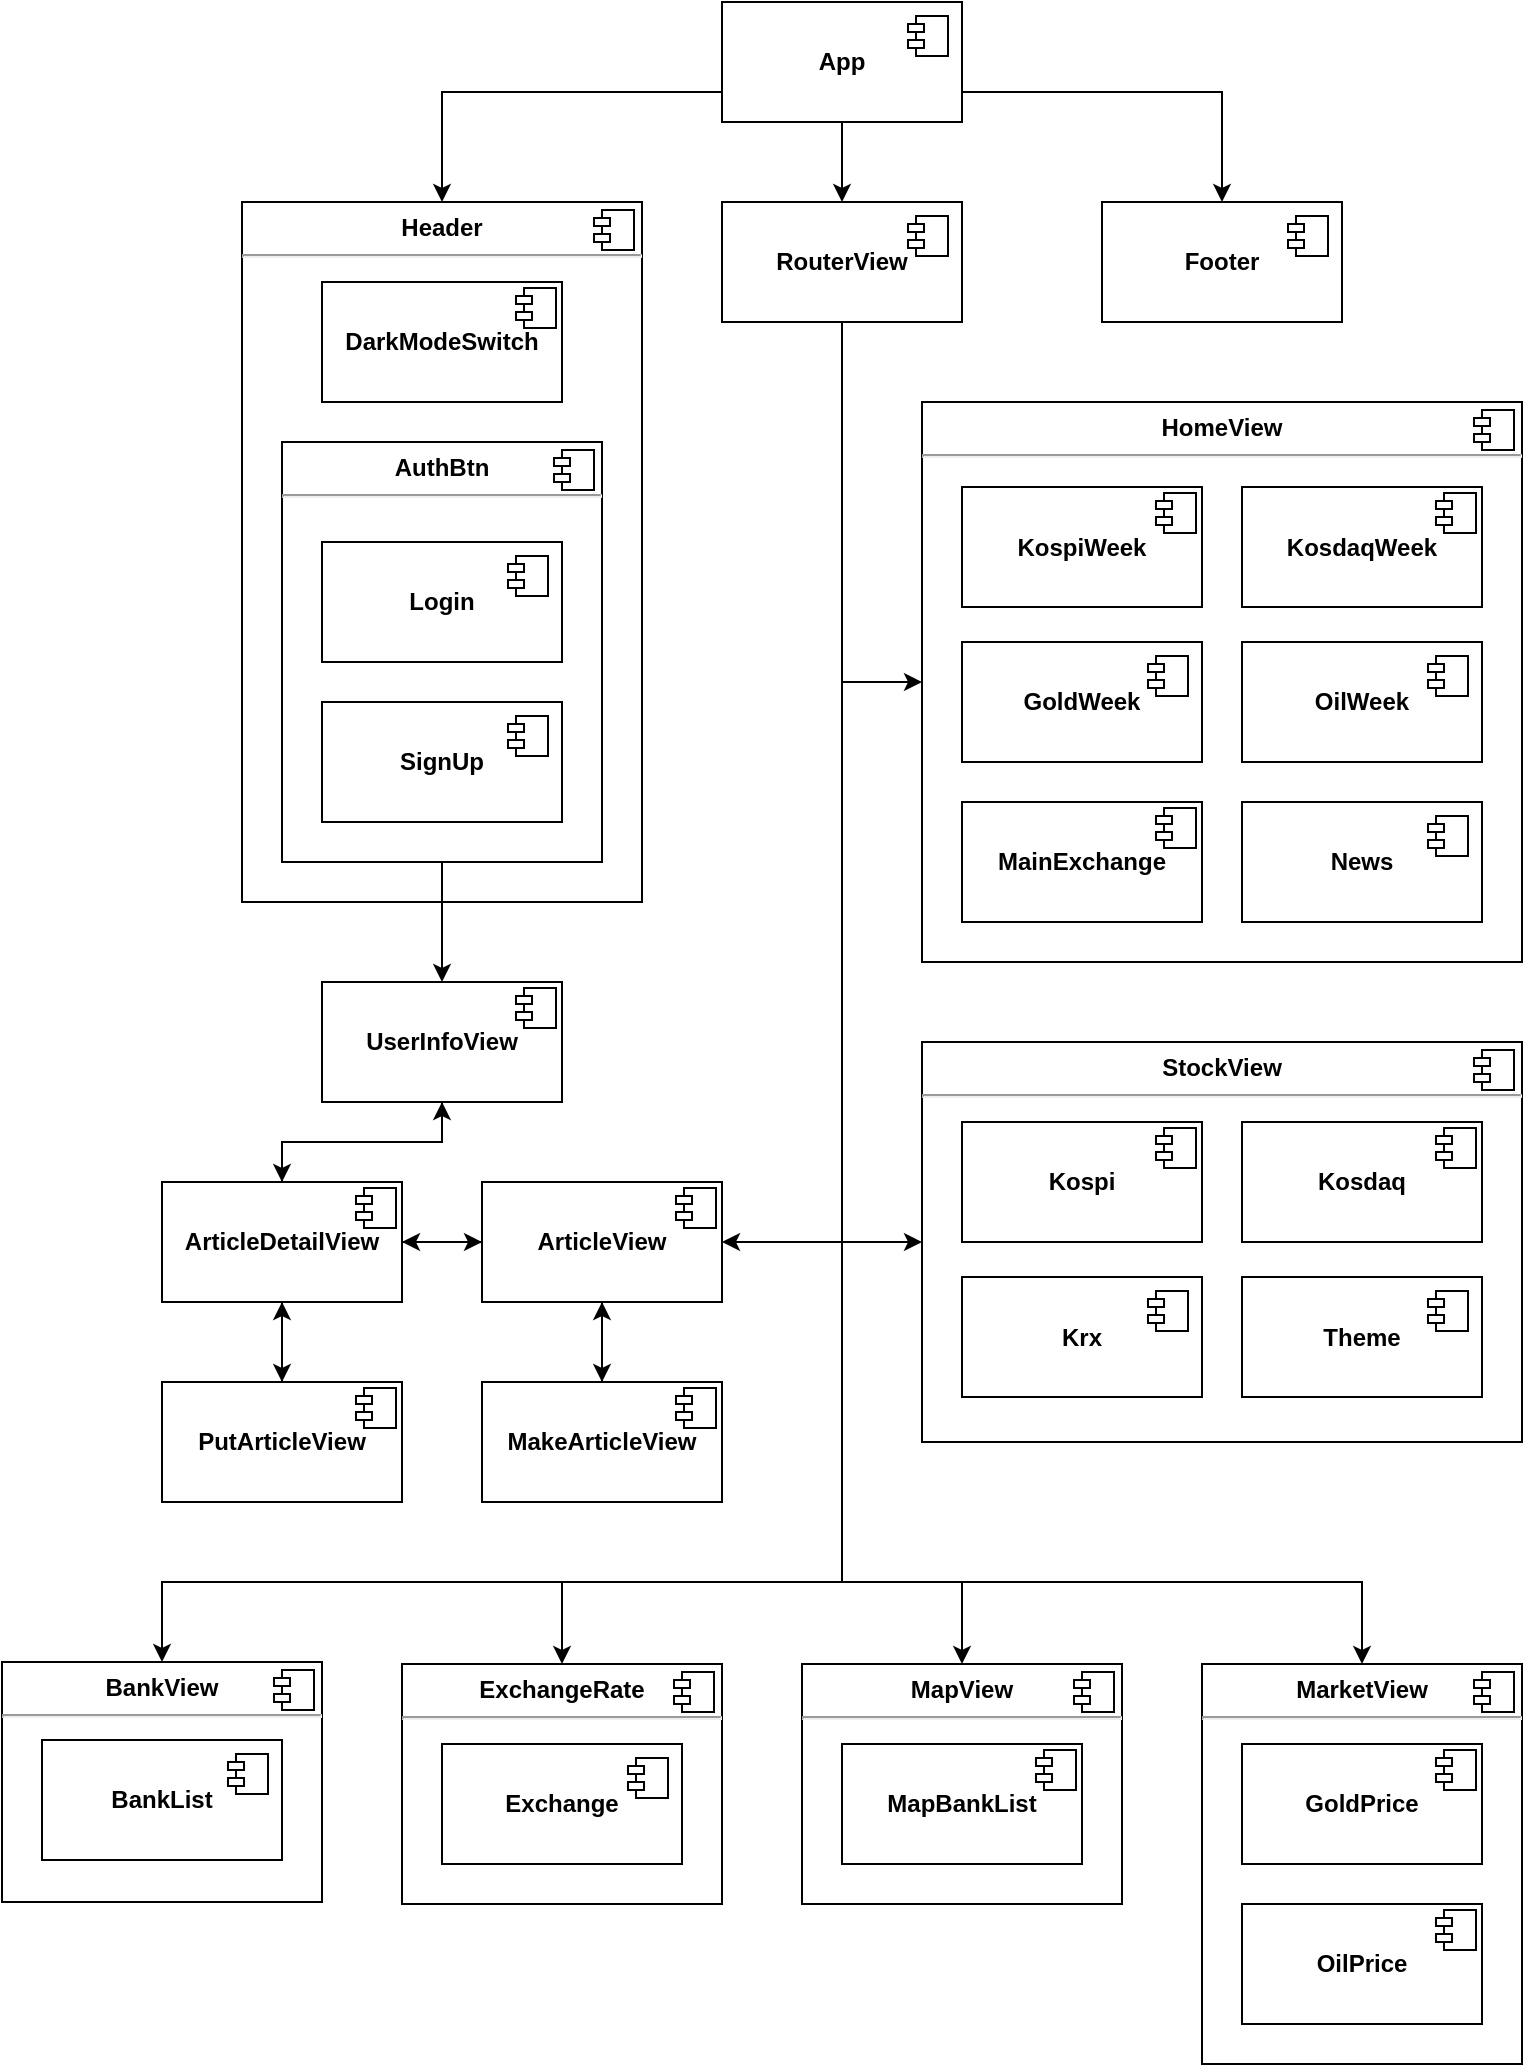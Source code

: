 <mxfile version="22.1.3" type="github">
  <diagram name="페이지-1" id="ZeWYC80MoeHbNpzLWQ5p">
    <mxGraphModel dx="866" dy="758" grid="1" gridSize="10" guides="1" tooltips="1" connect="1" arrows="1" fold="1" page="1" pageScale="1" pageWidth="827" pageHeight="1169" math="0" shadow="0">
      <root>
        <mxCell id="0" />
        <mxCell id="1" parent="0" />
        <mxCell id="Tg6wcFkFNeDwdS5GyfMi-22" style="edgeStyle=orthogonalEdgeStyle;rounded=0;orthogonalLoop=1;jettySize=auto;html=1;exitX=0.5;exitY=1;exitDx=0;exitDy=0;entryX=0.5;entryY=0;entryDx=0;entryDy=0;" parent="1" source="Tg6wcFkFNeDwdS5GyfMi-10" target="Tg6wcFkFNeDwdS5GyfMi-16" edge="1">
          <mxGeometry relative="1" as="geometry" />
        </mxCell>
        <mxCell id="Tg6wcFkFNeDwdS5GyfMi-25" style="edgeStyle=orthogonalEdgeStyle;rounded=0;orthogonalLoop=1;jettySize=auto;html=1;exitX=0;exitY=0.75;exitDx=0;exitDy=0;entryX=0.5;entryY=0;entryDx=0;entryDy=0;" parent="1" source="Tg6wcFkFNeDwdS5GyfMi-10" target="zEUNwuFiyMhTaIZTv6xQ-22" edge="1">
          <mxGeometry relative="1" as="geometry">
            <mxPoint x="300" y="120" as="targetPoint" />
          </mxGeometry>
        </mxCell>
        <mxCell id="Tg6wcFkFNeDwdS5GyfMi-26" style="edgeStyle=orthogonalEdgeStyle;rounded=0;orthogonalLoop=1;jettySize=auto;html=1;exitX=1;exitY=0.75;exitDx=0;exitDy=0;entryX=0.5;entryY=0;entryDx=0;entryDy=0;" parent="1" source="Tg6wcFkFNeDwdS5GyfMi-10" target="Tg6wcFkFNeDwdS5GyfMi-18" edge="1">
          <mxGeometry relative="1" as="geometry" />
        </mxCell>
        <mxCell id="Tg6wcFkFNeDwdS5GyfMi-10" value="&lt;b&gt;App&lt;/b&gt;" style="html=1;dropTarget=0;whiteSpace=wrap;" parent="1" vertex="1">
          <mxGeometry x="400" y="20" width="120" height="60" as="geometry" />
        </mxCell>
        <mxCell id="Tg6wcFkFNeDwdS5GyfMi-11" value="" style="shape=module;jettyWidth=8;jettyHeight=4;" parent="Tg6wcFkFNeDwdS5GyfMi-10" vertex="1">
          <mxGeometry x="1" width="20" height="20" relative="1" as="geometry">
            <mxPoint x="-27" y="7" as="offset" />
          </mxGeometry>
        </mxCell>
        <mxCell id="zEUNwuFiyMhTaIZTv6xQ-21" style="edgeStyle=orthogonalEdgeStyle;rounded=0;orthogonalLoop=1;jettySize=auto;html=1;exitX=0.5;exitY=1;exitDx=0;exitDy=0;entryX=0;entryY=0.5;entryDx=0;entryDy=0;" parent="1" source="Tg6wcFkFNeDwdS5GyfMi-16" target="zEUNwuFiyMhTaIZTv6xQ-5" edge="1">
          <mxGeometry relative="1" as="geometry" />
        </mxCell>
        <mxCell id="zEUNwuFiyMhTaIZTv6xQ-91" style="edgeStyle=orthogonalEdgeStyle;rounded=0;orthogonalLoop=1;jettySize=auto;html=1;entryX=0;entryY=0.5;entryDx=0;entryDy=0;" parent="1" source="Tg6wcFkFNeDwdS5GyfMi-16" target="zEUNwuFiyMhTaIZTv6xQ-49" edge="1">
          <mxGeometry relative="1" as="geometry" />
        </mxCell>
        <mxCell id="zEUNwuFiyMhTaIZTv6xQ-92" style="edgeStyle=orthogonalEdgeStyle;rounded=0;orthogonalLoop=1;jettySize=auto;html=1;exitX=0.5;exitY=1;exitDx=0;exitDy=0;entryX=0.5;entryY=0;entryDx=0;entryDy=0;" parent="1" source="Tg6wcFkFNeDwdS5GyfMi-16" target="zEUNwuFiyMhTaIZTv6xQ-39" edge="1">
          <mxGeometry relative="1" as="geometry">
            <Array as="points">
              <mxPoint x="460" y="810" />
              <mxPoint x="520" y="810" />
            </Array>
          </mxGeometry>
        </mxCell>
        <mxCell id="zEUNwuFiyMhTaIZTv6xQ-93" style="edgeStyle=orthogonalEdgeStyle;rounded=0;orthogonalLoop=1;jettySize=auto;html=1;entryX=0.5;entryY=0;entryDx=0;entryDy=0;exitX=0.5;exitY=1;exitDx=0;exitDy=0;" parent="1" source="Tg6wcFkFNeDwdS5GyfMi-16" target="zEUNwuFiyMhTaIZTv6xQ-42" edge="1">
          <mxGeometry relative="1" as="geometry">
            <mxPoint x="510" y="800" as="sourcePoint" />
            <mxPoint x="710" y="1490" as="targetPoint" />
            <Array as="points">
              <mxPoint x="460" y="810" />
              <mxPoint x="720" y="810" />
            </Array>
          </mxGeometry>
        </mxCell>
        <mxCell id="zEUNwuFiyMhTaIZTv6xQ-94" style="edgeStyle=orthogonalEdgeStyle;rounded=0;orthogonalLoop=1;jettySize=auto;html=1;entryX=0.5;entryY=0;entryDx=0;entryDy=0;" parent="1" source="Tg6wcFkFNeDwdS5GyfMi-16" target="zEUNwuFiyMhTaIZTv6xQ-36" edge="1">
          <mxGeometry relative="1" as="geometry">
            <Array as="points">
              <mxPoint x="460" y="810" />
              <mxPoint x="320" y="810" />
            </Array>
          </mxGeometry>
        </mxCell>
        <mxCell id="zEUNwuFiyMhTaIZTv6xQ-95" style="edgeStyle=orthogonalEdgeStyle;rounded=0;orthogonalLoop=1;jettySize=auto;html=1;exitX=0.5;exitY=1;exitDx=0;exitDy=0;entryX=0.5;entryY=0;entryDx=0;entryDy=0;" parent="1" source="Tg6wcFkFNeDwdS5GyfMi-16" target="zEUNwuFiyMhTaIZTv6xQ-32" edge="1">
          <mxGeometry relative="1" as="geometry">
            <Array as="points">
              <mxPoint x="460" y="810" />
              <mxPoint x="120" y="810" />
            </Array>
          </mxGeometry>
        </mxCell>
        <mxCell id="0hdP5lCH5m9GgAdP9-wv-3" style="edgeStyle=orthogonalEdgeStyle;rounded=0;orthogonalLoop=1;jettySize=auto;html=1;exitX=0.5;exitY=1;exitDx=0;exitDy=0;entryX=1;entryY=0.5;entryDx=0;entryDy=0;" edge="1" parent="1" source="Tg6wcFkFNeDwdS5GyfMi-16" target="Tg6wcFkFNeDwdS5GyfMi-31">
          <mxGeometry relative="1" as="geometry" />
        </mxCell>
        <mxCell id="Tg6wcFkFNeDwdS5GyfMi-16" value="&lt;b&gt;RouterView&lt;/b&gt;" style="html=1;dropTarget=0;whiteSpace=wrap;" parent="1" vertex="1">
          <mxGeometry x="400" y="120" width="120" height="60" as="geometry" />
        </mxCell>
        <mxCell id="Tg6wcFkFNeDwdS5GyfMi-17" value="" style="shape=module;jettyWidth=8;jettyHeight=4;" parent="Tg6wcFkFNeDwdS5GyfMi-16" vertex="1">
          <mxGeometry x="1" width="20" height="20" relative="1" as="geometry">
            <mxPoint x="-27" y="7" as="offset" />
          </mxGeometry>
        </mxCell>
        <mxCell id="Tg6wcFkFNeDwdS5GyfMi-18" value="&lt;b&gt;Footer&lt;/b&gt;" style="html=1;dropTarget=0;whiteSpace=wrap;" parent="1" vertex="1">
          <mxGeometry x="590" y="120" width="120" height="60" as="geometry" />
        </mxCell>
        <mxCell id="Tg6wcFkFNeDwdS5GyfMi-19" value="" style="shape=module;jettyWidth=8;jettyHeight=4;" parent="Tg6wcFkFNeDwdS5GyfMi-18" vertex="1">
          <mxGeometry x="1" width="20" height="20" relative="1" as="geometry">
            <mxPoint x="-27" y="7" as="offset" />
          </mxGeometry>
        </mxCell>
        <mxCell id="zEUNwuFiyMhTaIZTv6xQ-87" style="edgeStyle=orthogonalEdgeStyle;rounded=0;orthogonalLoop=1;jettySize=auto;html=1;exitX=0.5;exitY=1;exitDx=0;exitDy=0;entryX=0.5;entryY=0;entryDx=0;entryDy=0;" parent="1" source="Tg6wcFkFNeDwdS5GyfMi-31" target="zEUNwuFiyMhTaIZTv6xQ-61" edge="1">
          <mxGeometry relative="1" as="geometry" />
        </mxCell>
        <mxCell id="0hdP5lCH5m9GgAdP9-wv-1" style="edgeStyle=orthogonalEdgeStyle;rounded=0;orthogonalLoop=1;jettySize=auto;html=1;exitX=0;exitY=0.5;exitDx=0;exitDy=0;entryX=1;entryY=0.5;entryDx=0;entryDy=0;" edge="1" parent="1" source="Tg6wcFkFNeDwdS5GyfMi-31" target="zEUNwuFiyMhTaIZTv6xQ-59">
          <mxGeometry relative="1" as="geometry" />
        </mxCell>
        <mxCell id="Tg6wcFkFNeDwdS5GyfMi-31" value="&lt;b&gt;ArticleView&lt;/b&gt;" style="html=1;dropTarget=0;whiteSpace=wrap;" parent="1" vertex="1">
          <mxGeometry x="280" y="610" width="120" height="60" as="geometry" />
        </mxCell>
        <mxCell id="Tg6wcFkFNeDwdS5GyfMi-32" value="" style="shape=module;jettyWidth=8;jettyHeight=4;" parent="Tg6wcFkFNeDwdS5GyfMi-31" vertex="1">
          <mxGeometry x="1" width="20" height="20" relative="1" as="geometry">
            <mxPoint x="-23" y="3" as="offset" />
          </mxGeometry>
        </mxCell>
        <mxCell id="zEUNwuFiyMhTaIZTv6xQ-81" style="edgeStyle=orthogonalEdgeStyle;rounded=0;orthogonalLoop=1;jettySize=auto;html=1;exitX=0.5;exitY=1;exitDx=0;exitDy=0;" parent="1" source="Tg6wcFkFNeDwdS5GyfMi-39" target="zEUNwuFiyMhTaIZTv6xQ-59" edge="1">
          <mxGeometry relative="1" as="geometry" />
        </mxCell>
        <mxCell id="Tg6wcFkFNeDwdS5GyfMi-39" value="&lt;b&gt;UserInfoView&lt;/b&gt;" style="html=1;dropTarget=0;whiteSpace=wrap;" parent="1" vertex="1">
          <mxGeometry x="200" y="510" width="120" height="60" as="geometry" />
        </mxCell>
        <mxCell id="Tg6wcFkFNeDwdS5GyfMi-40" value="" style="shape=module;jettyWidth=8;jettyHeight=4;" parent="Tg6wcFkFNeDwdS5GyfMi-39" vertex="1">
          <mxGeometry x="1" width="20" height="20" relative="1" as="geometry">
            <mxPoint x="-23" y="3" as="offset" />
          </mxGeometry>
        </mxCell>
        <mxCell id="zEUNwuFiyMhTaIZTv6xQ-5" value="&lt;p style=&quot;margin:0px;margin-top:6px;text-align:center;&quot;&gt;&lt;b&gt;HomeView&lt;/b&gt;&lt;/p&gt;&lt;hr&gt;&lt;p style=&quot;margin:0px;margin-left:8px;&quot;&gt;&lt;br&gt;&lt;/p&gt;" style="align=left;overflow=fill;html=1;dropTarget=0;whiteSpace=wrap;" parent="1" vertex="1">
          <mxGeometry x="500" y="220" width="300" height="280" as="geometry" />
        </mxCell>
        <mxCell id="zEUNwuFiyMhTaIZTv6xQ-6" value="" style="shape=component;jettyWidth=8;jettyHeight=4;" parent="zEUNwuFiyMhTaIZTv6xQ-5" vertex="1">
          <mxGeometry x="1" width="20" height="20" relative="1" as="geometry">
            <mxPoint x="-24" y="4" as="offset" />
          </mxGeometry>
        </mxCell>
        <mxCell id="zEUNwuFiyMhTaIZTv6xQ-9" value="&lt;b&gt;KospiWeek&lt;/b&gt;" style="html=1;dropTarget=0;whiteSpace=wrap;" parent="1" vertex="1">
          <mxGeometry x="520" y="262.5" width="120" height="60" as="geometry" />
        </mxCell>
        <mxCell id="zEUNwuFiyMhTaIZTv6xQ-10" value="" style="shape=module;jettyWidth=8;jettyHeight=4;" parent="zEUNwuFiyMhTaIZTv6xQ-9" vertex="1">
          <mxGeometry x="1" width="20" height="20" relative="1" as="geometry">
            <mxPoint x="-23" y="3" as="offset" />
          </mxGeometry>
        </mxCell>
        <mxCell id="zEUNwuFiyMhTaIZTv6xQ-11" value="&lt;b&gt;KosdaqWeek&lt;/b&gt;" style="html=1;dropTarget=0;whiteSpace=wrap;" parent="1" vertex="1">
          <mxGeometry x="660" y="262.5" width="120" height="60" as="geometry" />
        </mxCell>
        <mxCell id="zEUNwuFiyMhTaIZTv6xQ-12" value="" style="shape=module;jettyWidth=8;jettyHeight=4;" parent="zEUNwuFiyMhTaIZTv6xQ-11" vertex="1">
          <mxGeometry x="1" width="20" height="20" relative="1" as="geometry">
            <mxPoint x="-23" y="3" as="offset" />
          </mxGeometry>
        </mxCell>
        <mxCell id="zEUNwuFiyMhTaIZTv6xQ-13" value="&lt;b&gt;GoldWeek&lt;/b&gt;" style="html=1;dropTarget=0;whiteSpace=wrap;" parent="1" vertex="1">
          <mxGeometry x="520" y="340" width="120" height="60" as="geometry" />
        </mxCell>
        <mxCell id="zEUNwuFiyMhTaIZTv6xQ-14" value="" style="shape=module;jettyWidth=8;jettyHeight=4;" parent="zEUNwuFiyMhTaIZTv6xQ-13" vertex="1">
          <mxGeometry x="1" width="20" height="20" relative="1" as="geometry">
            <mxPoint x="-27" y="7" as="offset" />
          </mxGeometry>
        </mxCell>
        <mxCell id="zEUNwuFiyMhTaIZTv6xQ-15" value="&lt;b&gt;OilWeek&lt;/b&gt;" style="html=1;dropTarget=0;whiteSpace=wrap;" parent="1" vertex="1">
          <mxGeometry x="660" y="340" width="120" height="60" as="geometry" />
        </mxCell>
        <mxCell id="zEUNwuFiyMhTaIZTv6xQ-16" value="" style="shape=module;jettyWidth=8;jettyHeight=4;" parent="zEUNwuFiyMhTaIZTv6xQ-15" vertex="1">
          <mxGeometry x="1" width="20" height="20" relative="1" as="geometry">
            <mxPoint x="-27" y="7" as="offset" />
          </mxGeometry>
        </mxCell>
        <mxCell id="zEUNwuFiyMhTaIZTv6xQ-17" value="&lt;b&gt;MainExchange&lt;/b&gt;" style="html=1;dropTarget=0;whiteSpace=wrap;" parent="1" vertex="1">
          <mxGeometry x="520" y="420" width="120" height="60" as="geometry" />
        </mxCell>
        <mxCell id="zEUNwuFiyMhTaIZTv6xQ-18" value="" style="shape=module;jettyWidth=8;jettyHeight=4;" parent="zEUNwuFiyMhTaIZTv6xQ-17" vertex="1">
          <mxGeometry x="1" width="20" height="20" relative="1" as="geometry">
            <mxPoint x="-23" y="3" as="offset" />
          </mxGeometry>
        </mxCell>
        <mxCell id="zEUNwuFiyMhTaIZTv6xQ-19" value="&lt;b&gt;News&lt;/b&gt;" style="html=1;dropTarget=0;whiteSpace=wrap;" parent="1" vertex="1">
          <mxGeometry x="660" y="420" width="120" height="60" as="geometry" />
        </mxCell>
        <mxCell id="zEUNwuFiyMhTaIZTv6xQ-20" value="" style="shape=module;jettyWidth=8;jettyHeight=4;" parent="zEUNwuFiyMhTaIZTv6xQ-19" vertex="1">
          <mxGeometry x="1" width="20" height="20" relative="1" as="geometry">
            <mxPoint x="-27" y="7" as="offset" />
          </mxGeometry>
        </mxCell>
        <mxCell id="zEUNwuFiyMhTaIZTv6xQ-22" value="&lt;p style=&quot;margin:0px;margin-top:6px;text-align:center;&quot;&gt;&lt;b&gt;Header&lt;/b&gt;&lt;/p&gt;&lt;hr&gt;&lt;p style=&quot;margin:0px;margin-left:8px;&quot;&gt;&lt;br&gt;&lt;/p&gt;" style="align=left;overflow=fill;html=1;dropTarget=0;whiteSpace=wrap;" parent="1" vertex="1">
          <mxGeometry x="160" y="120" width="200" height="350" as="geometry" />
        </mxCell>
        <mxCell id="zEUNwuFiyMhTaIZTv6xQ-23" value="" style="shape=component;jettyWidth=8;jettyHeight=4;" parent="zEUNwuFiyMhTaIZTv6xQ-22" vertex="1">
          <mxGeometry x="1" width="20" height="20" relative="1" as="geometry">
            <mxPoint x="-24" y="4" as="offset" />
          </mxGeometry>
        </mxCell>
        <mxCell id="zEUNwuFiyMhTaIZTv6xQ-80" style="edgeStyle=orthogonalEdgeStyle;rounded=0;orthogonalLoop=1;jettySize=auto;html=1;exitX=0.5;exitY=1;exitDx=0;exitDy=0;" parent="1" source="zEUNwuFiyMhTaIZTv6xQ-24" target="Tg6wcFkFNeDwdS5GyfMi-39" edge="1">
          <mxGeometry relative="1" as="geometry" />
        </mxCell>
        <mxCell id="zEUNwuFiyMhTaIZTv6xQ-24" value="&lt;p style=&quot;margin:0px;margin-top:6px;text-align:center;&quot;&gt;&lt;b&gt;AuthBtn&lt;/b&gt;&lt;/p&gt;&lt;hr&gt;&lt;p style=&quot;margin:0px;margin-left:8px;&quot;&gt;&lt;br&gt;&lt;/p&gt;" style="align=left;overflow=fill;html=1;dropTarget=0;whiteSpace=wrap;" parent="1" vertex="1">
          <mxGeometry x="180" y="240" width="160" height="210" as="geometry" />
        </mxCell>
        <mxCell id="zEUNwuFiyMhTaIZTv6xQ-25" value="" style="shape=component;jettyWidth=8;jettyHeight=4;" parent="zEUNwuFiyMhTaIZTv6xQ-24" vertex="1">
          <mxGeometry x="1" width="20" height="20" relative="1" as="geometry">
            <mxPoint x="-24" y="4" as="offset" />
          </mxGeometry>
        </mxCell>
        <mxCell id="zEUNwuFiyMhTaIZTv6xQ-26" value="&lt;b&gt;Login&lt;/b&gt;" style="html=1;dropTarget=0;whiteSpace=wrap;" parent="1" vertex="1">
          <mxGeometry x="200" y="290" width="120" height="60" as="geometry" />
        </mxCell>
        <mxCell id="zEUNwuFiyMhTaIZTv6xQ-27" value="" style="shape=module;jettyWidth=8;jettyHeight=4;" parent="zEUNwuFiyMhTaIZTv6xQ-26" vertex="1">
          <mxGeometry x="1" width="20" height="20" relative="1" as="geometry">
            <mxPoint x="-27" y="7" as="offset" />
          </mxGeometry>
        </mxCell>
        <mxCell id="zEUNwuFiyMhTaIZTv6xQ-28" value="&lt;b&gt;SignUp&lt;/b&gt;" style="html=1;dropTarget=0;whiteSpace=wrap;" parent="1" vertex="1">
          <mxGeometry x="200" y="370" width="120" height="60" as="geometry" />
        </mxCell>
        <mxCell id="zEUNwuFiyMhTaIZTv6xQ-29" value="" style="shape=module;jettyWidth=8;jettyHeight=4;" parent="zEUNwuFiyMhTaIZTv6xQ-28" vertex="1">
          <mxGeometry x="1" width="20" height="20" relative="1" as="geometry">
            <mxPoint x="-27" y="7" as="offset" />
          </mxGeometry>
        </mxCell>
        <mxCell id="zEUNwuFiyMhTaIZTv6xQ-30" value="&lt;b&gt;DarkModeSwitch&lt;/b&gt;" style="html=1;dropTarget=0;whiteSpace=wrap;" parent="1" vertex="1">
          <mxGeometry x="200" y="160" width="120" height="60" as="geometry" />
        </mxCell>
        <mxCell id="zEUNwuFiyMhTaIZTv6xQ-31" value="" style="shape=module;jettyWidth=8;jettyHeight=4;" parent="zEUNwuFiyMhTaIZTv6xQ-30" vertex="1">
          <mxGeometry x="1" width="20" height="20" relative="1" as="geometry">
            <mxPoint x="-23" y="3" as="offset" />
          </mxGeometry>
        </mxCell>
        <mxCell id="zEUNwuFiyMhTaIZTv6xQ-32" value="&lt;p style=&quot;margin:0px;margin-top:6px;text-align:center;&quot;&gt;&lt;b&gt;BankView&lt;/b&gt;&lt;/p&gt;&lt;hr&gt;&lt;p style=&quot;margin:0px;margin-left:8px;&quot;&gt;&lt;br&gt;&lt;/p&gt;" style="align=left;overflow=fill;html=1;dropTarget=0;whiteSpace=wrap;" parent="1" vertex="1">
          <mxGeometry x="40" y="850" width="160" height="120" as="geometry" />
        </mxCell>
        <mxCell id="zEUNwuFiyMhTaIZTv6xQ-33" value="" style="shape=component;jettyWidth=8;jettyHeight=4;" parent="zEUNwuFiyMhTaIZTv6xQ-32" vertex="1">
          <mxGeometry x="1" width="20" height="20" relative="1" as="geometry">
            <mxPoint x="-24" y="4" as="offset" />
          </mxGeometry>
        </mxCell>
        <mxCell id="Tg6wcFkFNeDwdS5GyfMi-37" value="&lt;b&gt;BankList&lt;/b&gt;" style="html=1;dropTarget=0;whiteSpace=wrap;" parent="1" vertex="1">
          <mxGeometry x="60" y="889" width="120" height="60" as="geometry" />
        </mxCell>
        <mxCell id="Tg6wcFkFNeDwdS5GyfMi-38" value="" style="shape=module;jettyWidth=8;jettyHeight=4;" parent="Tg6wcFkFNeDwdS5GyfMi-37" vertex="1">
          <mxGeometry x="1" width="20" height="20" relative="1" as="geometry">
            <mxPoint x="-27" y="7" as="offset" />
          </mxGeometry>
        </mxCell>
        <mxCell id="zEUNwuFiyMhTaIZTv6xQ-34" style="edgeStyle=orthogonalEdgeStyle;rounded=0;orthogonalLoop=1;jettySize=auto;html=1;exitX=0.5;exitY=1;exitDx=0;exitDy=0;" parent="1" source="zEUNwuFiyMhTaIZTv6xQ-32" target="zEUNwuFiyMhTaIZTv6xQ-32" edge="1">
          <mxGeometry relative="1" as="geometry" />
        </mxCell>
        <mxCell id="zEUNwuFiyMhTaIZTv6xQ-36" value="&lt;p style=&quot;margin:0px;margin-top:6px;text-align:center;&quot;&gt;&lt;b style=&quot;border-color: var(--border-color);&quot;&gt;ExchangeRate&lt;/b&gt;&lt;br&gt;&lt;/p&gt;&lt;hr&gt;&lt;p style=&quot;margin:0px;margin-left:8px;&quot;&gt;&lt;br&gt;&lt;/p&gt;" style="align=left;overflow=fill;html=1;dropTarget=0;whiteSpace=wrap;" parent="1" vertex="1">
          <mxGeometry x="240" y="851" width="160" height="120" as="geometry" />
        </mxCell>
        <mxCell id="zEUNwuFiyMhTaIZTv6xQ-37" value="" style="shape=component;jettyWidth=8;jettyHeight=4;" parent="zEUNwuFiyMhTaIZTv6xQ-36" vertex="1">
          <mxGeometry x="1" width="20" height="20" relative="1" as="geometry">
            <mxPoint x="-24" y="4" as="offset" />
          </mxGeometry>
        </mxCell>
        <mxCell id="Tg6wcFkFNeDwdS5GyfMi-43" value="&lt;b&gt;Exchange&lt;/b&gt;" style="html=1;dropTarget=0;whiteSpace=wrap;" parent="1" vertex="1">
          <mxGeometry x="260" y="891" width="120" height="60" as="geometry" />
        </mxCell>
        <mxCell id="Tg6wcFkFNeDwdS5GyfMi-44" value="" style="shape=module;jettyWidth=8;jettyHeight=4;" parent="Tg6wcFkFNeDwdS5GyfMi-43" vertex="1">
          <mxGeometry x="1" width="20" height="20" relative="1" as="geometry">
            <mxPoint x="-27" y="7" as="offset" />
          </mxGeometry>
        </mxCell>
        <mxCell id="zEUNwuFiyMhTaIZTv6xQ-39" value="&lt;p style=&quot;margin:0px;margin-top:6px;text-align:center;&quot;&gt;&lt;b&gt;MapView&lt;/b&gt;&lt;/p&gt;&lt;hr&gt;&lt;p style=&quot;margin:0px;margin-left:8px;&quot;&gt;&lt;br&gt;&lt;/p&gt;" style="align=left;overflow=fill;html=1;dropTarget=0;whiteSpace=wrap;" parent="1" vertex="1">
          <mxGeometry x="440" y="851" width="160" height="120" as="geometry" />
        </mxCell>
        <mxCell id="zEUNwuFiyMhTaIZTv6xQ-40" value="" style="shape=component;jettyWidth=8;jettyHeight=4;" parent="zEUNwuFiyMhTaIZTv6xQ-39" vertex="1">
          <mxGeometry x="1" width="20" height="20" relative="1" as="geometry">
            <mxPoint x="-24" y="4" as="offset" />
          </mxGeometry>
        </mxCell>
        <mxCell id="Tg6wcFkFNeDwdS5GyfMi-41" value="&lt;b&gt;MapBankList&lt;/b&gt;" style="html=1;dropTarget=0;whiteSpace=wrap;" parent="1" vertex="1">
          <mxGeometry x="460" y="891" width="120" height="60" as="geometry" />
        </mxCell>
        <mxCell id="Tg6wcFkFNeDwdS5GyfMi-42" value="" style="shape=module;jettyWidth=8;jettyHeight=4;" parent="Tg6wcFkFNeDwdS5GyfMi-41" vertex="1">
          <mxGeometry x="1" width="20" height="20" relative="1" as="geometry">
            <mxPoint x="-23" y="3" as="offset" />
          </mxGeometry>
        </mxCell>
        <mxCell id="zEUNwuFiyMhTaIZTv6xQ-42" value="&lt;p style=&quot;margin:0px;margin-top:6px;text-align:center;&quot;&gt;&lt;b&gt;MarketView&lt;/b&gt;&lt;/p&gt;&lt;hr&gt;&lt;p style=&quot;margin:0px;margin-left:8px;&quot;&gt;&lt;br&gt;&lt;/p&gt;" style="align=left;overflow=fill;html=1;dropTarget=0;whiteSpace=wrap;" parent="1" vertex="1">
          <mxGeometry x="640" y="851" width="160" height="200" as="geometry" />
        </mxCell>
        <mxCell id="zEUNwuFiyMhTaIZTv6xQ-43" value="" style="shape=component;jettyWidth=8;jettyHeight=4;" parent="zEUNwuFiyMhTaIZTv6xQ-42" vertex="1">
          <mxGeometry x="1" width="20" height="20" relative="1" as="geometry">
            <mxPoint x="-24" y="4" as="offset" />
          </mxGeometry>
        </mxCell>
        <mxCell id="zEUNwuFiyMhTaIZTv6xQ-44" value="&lt;b&gt;GoldPrice&lt;/b&gt;" style="html=1;dropTarget=0;whiteSpace=wrap;" parent="1" vertex="1">
          <mxGeometry x="660" y="891" width="120" height="60" as="geometry" />
        </mxCell>
        <mxCell id="zEUNwuFiyMhTaIZTv6xQ-45" value="" style="shape=module;jettyWidth=8;jettyHeight=4;" parent="zEUNwuFiyMhTaIZTv6xQ-44" vertex="1">
          <mxGeometry x="1" width="20" height="20" relative="1" as="geometry">
            <mxPoint x="-23" y="3" as="offset" />
          </mxGeometry>
        </mxCell>
        <mxCell id="zEUNwuFiyMhTaIZTv6xQ-46" value="&lt;b&gt;OilPrice&lt;/b&gt;" style="html=1;dropTarget=0;whiteSpace=wrap;" parent="1" vertex="1">
          <mxGeometry x="660" y="971" width="120" height="60" as="geometry" />
        </mxCell>
        <mxCell id="zEUNwuFiyMhTaIZTv6xQ-47" value="" style="shape=module;jettyWidth=8;jettyHeight=4;" parent="zEUNwuFiyMhTaIZTv6xQ-46" vertex="1">
          <mxGeometry x="1" width="20" height="20" relative="1" as="geometry">
            <mxPoint x="-23" y="3" as="offset" />
          </mxGeometry>
        </mxCell>
        <mxCell id="zEUNwuFiyMhTaIZTv6xQ-49" value="&lt;p style=&quot;margin:0px;margin-top:6px;text-align:center;&quot;&gt;&lt;b&gt;StockView&lt;/b&gt;&lt;/p&gt;&lt;hr&gt;&lt;p style=&quot;margin:0px;margin-left:8px;&quot;&gt;&lt;br&gt;&lt;/p&gt;" style="align=left;overflow=fill;html=1;dropTarget=0;whiteSpace=wrap;" parent="1" vertex="1">
          <mxGeometry x="500" y="540" width="300" height="200" as="geometry" />
        </mxCell>
        <mxCell id="zEUNwuFiyMhTaIZTv6xQ-50" value="" style="shape=component;jettyWidth=8;jettyHeight=4;" parent="zEUNwuFiyMhTaIZTv6xQ-49" vertex="1">
          <mxGeometry x="1" width="20" height="20" relative="1" as="geometry">
            <mxPoint x="-24" y="4" as="offset" />
          </mxGeometry>
        </mxCell>
        <mxCell id="zEUNwuFiyMhTaIZTv6xQ-51" value="&lt;b&gt;Kospi&lt;/b&gt;" style="html=1;dropTarget=0;whiteSpace=wrap;" parent="1" vertex="1">
          <mxGeometry x="520" y="580" width="120" height="60" as="geometry" />
        </mxCell>
        <mxCell id="zEUNwuFiyMhTaIZTv6xQ-52" value="" style="shape=module;jettyWidth=8;jettyHeight=4;" parent="zEUNwuFiyMhTaIZTv6xQ-51" vertex="1">
          <mxGeometry x="1" width="20" height="20" relative="1" as="geometry">
            <mxPoint x="-23" y="3" as="offset" />
          </mxGeometry>
        </mxCell>
        <mxCell id="zEUNwuFiyMhTaIZTv6xQ-53" value="&lt;b&gt;Kosdaq&lt;/b&gt;" style="html=1;dropTarget=0;whiteSpace=wrap;" parent="1" vertex="1">
          <mxGeometry x="660" y="580" width="120" height="60" as="geometry" />
        </mxCell>
        <mxCell id="zEUNwuFiyMhTaIZTv6xQ-54" value="" style="shape=module;jettyWidth=8;jettyHeight=4;" parent="zEUNwuFiyMhTaIZTv6xQ-53" vertex="1">
          <mxGeometry x="1" width="20" height="20" relative="1" as="geometry">
            <mxPoint x="-23" y="3" as="offset" />
          </mxGeometry>
        </mxCell>
        <mxCell id="zEUNwuFiyMhTaIZTv6xQ-55" value="&lt;b&gt;Krx&lt;/b&gt;" style="html=1;dropTarget=0;whiteSpace=wrap;" parent="1" vertex="1">
          <mxGeometry x="520" y="657.5" width="120" height="60" as="geometry" />
        </mxCell>
        <mxCell id="zEUNwuFiyMhTaIZTv6xQ-56" value="" style="shape=module;jettyWidth=8;jettyHeight=4;" parent="zEUNwuFiyMhTaIZTv6xQ-55" vertex="1">
          <mxGeometry x="1" width="20" height="20" relative="1" as="geometry">
            <mxPoint x="-27" y="7" as="offset" />
          </mxGeometry>
        </mxCell>
        <mxCell id="zEUNwuFiyMhTaIZTv6xQ-57" value="&lt;b&gt;Theme&lt;/b&gt;" style="html=1;dropTarget=0;whiteSpace=wrap;" parent="1" vertex="1">
          <mxGeometry x="660" y="657.5" width="120" height="60" as="geometry" />
        </mxCell>
        <mxCell id="zEUNwuFiyMhTaIZTv6xQ-58" value="" style="shape=module;jettyWidth=8;jettyHeight=4;" parent="zEUNwuFiyMhTaIZTv6xQ-57" vertex="1">
          <mxGeometry x="1" width="20" height="20" relative="1" as="geometry">
            <mxPoint x="-27" y="7" as="offset" />
          </mxGeometry>
        </mxCell>
        <mxCell id="zEUNwuFiyMhTaIZTv6xQ-82" style="edgeStyle=orthogonalEdgeStyle;rounded=0;orthogonalLoop=1;jettySize=auto;html=1;exitX=0.5;exitY=0;exitDx=0;exitDy=0;entryX=0.5;entryY=1;entryDx=0;entryDy=0;" parent="1" source="zEUNwuFiyMhTaIZTv6xQ-59" target="Tg6wcFkFNeDwdS5GyfMi-39" edge="1">
          <mxGeometry relative="1" as="geometry" />
        </mxCell>
        <mxCell id="zEUNwuFiyMhTaIZTv6xQ-85" style="edgeStyle=orthogonalEdgeStyle;rounded=0;orthogonalLoop=1;jettySize=auto;html=1;exitX=0.5;exitY=1;exitDx=0;exitDy=0;" parent="1" source="zEUNwuFiyMhTaIZTv6xQ-59" target="zEUNwuFiyMhTaIZTv6xQ-63" edge="1">
          <mxGeometry relative="1" as="geometry" />
        </mxCell>
        <mxCell id="0hdP5lCH5m9GgAdP9-wv-2" style="edgeStyle=orthogonalEdgeStyle;rounded=0;orthogonalLoop=1;jettySize=auto;html=1;exitX=1;exitY=0.5;exitDx=0;exitDy=0;entryX=0;entryY=0.5;entryDx=0;entryDy=0;" edge="1" parent="1" source="zEUNwuFiyMhTaIZTv6xQ-59" target="Tg6wcFkFNeDwdS5GyfMi-31">
          <mxGeometry relative="1" as="geometry" />
        </mxCell>
        <mxCell id="zEUNwuFiyMhTaIZTv6xQ-59" value="&lt;b&gt;ArticleDetailView&lt;/b&gt;" style="html=1;dropTarget=0;whiteSpace=wrap;" parent="1" vertex="1">
          <mxGeometry x="120" y="610" width="120" height="60" as="geometry" />
        </mxCell>
        <mxCell id="zEUNwuFiyMhTaIZTv6xQ-60" value="" style="shape=module;jettyWidth=8;jettyHeight=4;" parent="zEUNwuFiyMhTaIZTv6xQ-59" vertex="1">
          <mxGeometry x="1" width="20" height="20" relative="1" as="geometry">
            <mxPoint x="-23" y="3" as="offset" />
          </mxGeometry>
        </mxCell>
        <mxCell id="zEUNwuFiyMhTaIZTv6xQ-88" style="edgeStyle=orthogonalEdgeStyle;rounded=0;orthogonalLoop=1;jettySize=auto;html=1;exitX=0.5;exitY=0;exitDx=0;exitDy=0;entryX=0.5;entryY=1;entryDx=0;entryDy=0;" parent="1" source="zEUNwuFiyMhTaIZTv6xQ-61" target="Tg6wcFkFNeDwdS5GyfMi-31" edge="1">
          <mxGeometry relative="1" as="geometry" />
        </mxCell>
        <mxCell id="zEUNwuFiyMhTaIZTv6xQ-61" value="&lt;b&gt;MakeArticleView&lt;/b&gt;" style="html=1;dropTarget=0;whiteSpace=wrap;" parent="1" vertex="1">
          <mxGeometry x="280" y="710" width="120" height="60" as="geometry" />
        </mxCell>
        <mxCell id="zEUNwuFiyMhTaIZTv6xQ-62" value="" style="shape=module;jettyWidth=8;jettyHeight=4;" parent="zEUNwuFiyMhTaIZTv6xQ-61" vertex="1">
          <mxGeometry x="1" width="20" height="20" relative="1" as="geometry">
            <mxPoint x="-23" y="3" as="offset" />
          </mxGeometry>
        </mxCell>
        <mxCell id="zEUNwuFiyMhTaIZTv6xQ-86" style="edgeStyle=orthogonalEdgeStyle;rounded=0;orthogonalLoop=1;jettySize=auto;html=1;" parent="1" source="zEUNwuFiyMhTaIZTv6xQ-63" target="zEUNwuFiyMhTaIZTv6xQ-59" edge="1">
          <mxGeometry relative="1" as="geometry" />
        </mxCell>
        <mxCell id="zEUNwuFiyMhTaIZTv6xQ-63" value="&lt;b&gt;PutArticleView&lt;/b&gt;" style="html=1;dropTarget=0;whiteSpace=wrap;" parent="1" vertex="1">
          <mxGeometry x="120" y="710" width="120" height="60" as="geometry" />
        </mxCell>
        <mxCell id="zEUNwuFiyMhTaIZTv6xQ-64" value="" style="shape=module;jettyWidth=8;jettyHeight=4;" parent="zEUNwuFiyMhTaIZTv6xQ-63" vertex="1">
          <mxGeometry x="1" width="20" height="20" relative="1" as="geometry">
            <mxPoint x="-23" y="3" as="offset" />
          </mxGeometry>
        </mxCell>
      </root>
    </mxGraphModel>
  </diagram>
</mxfile>
